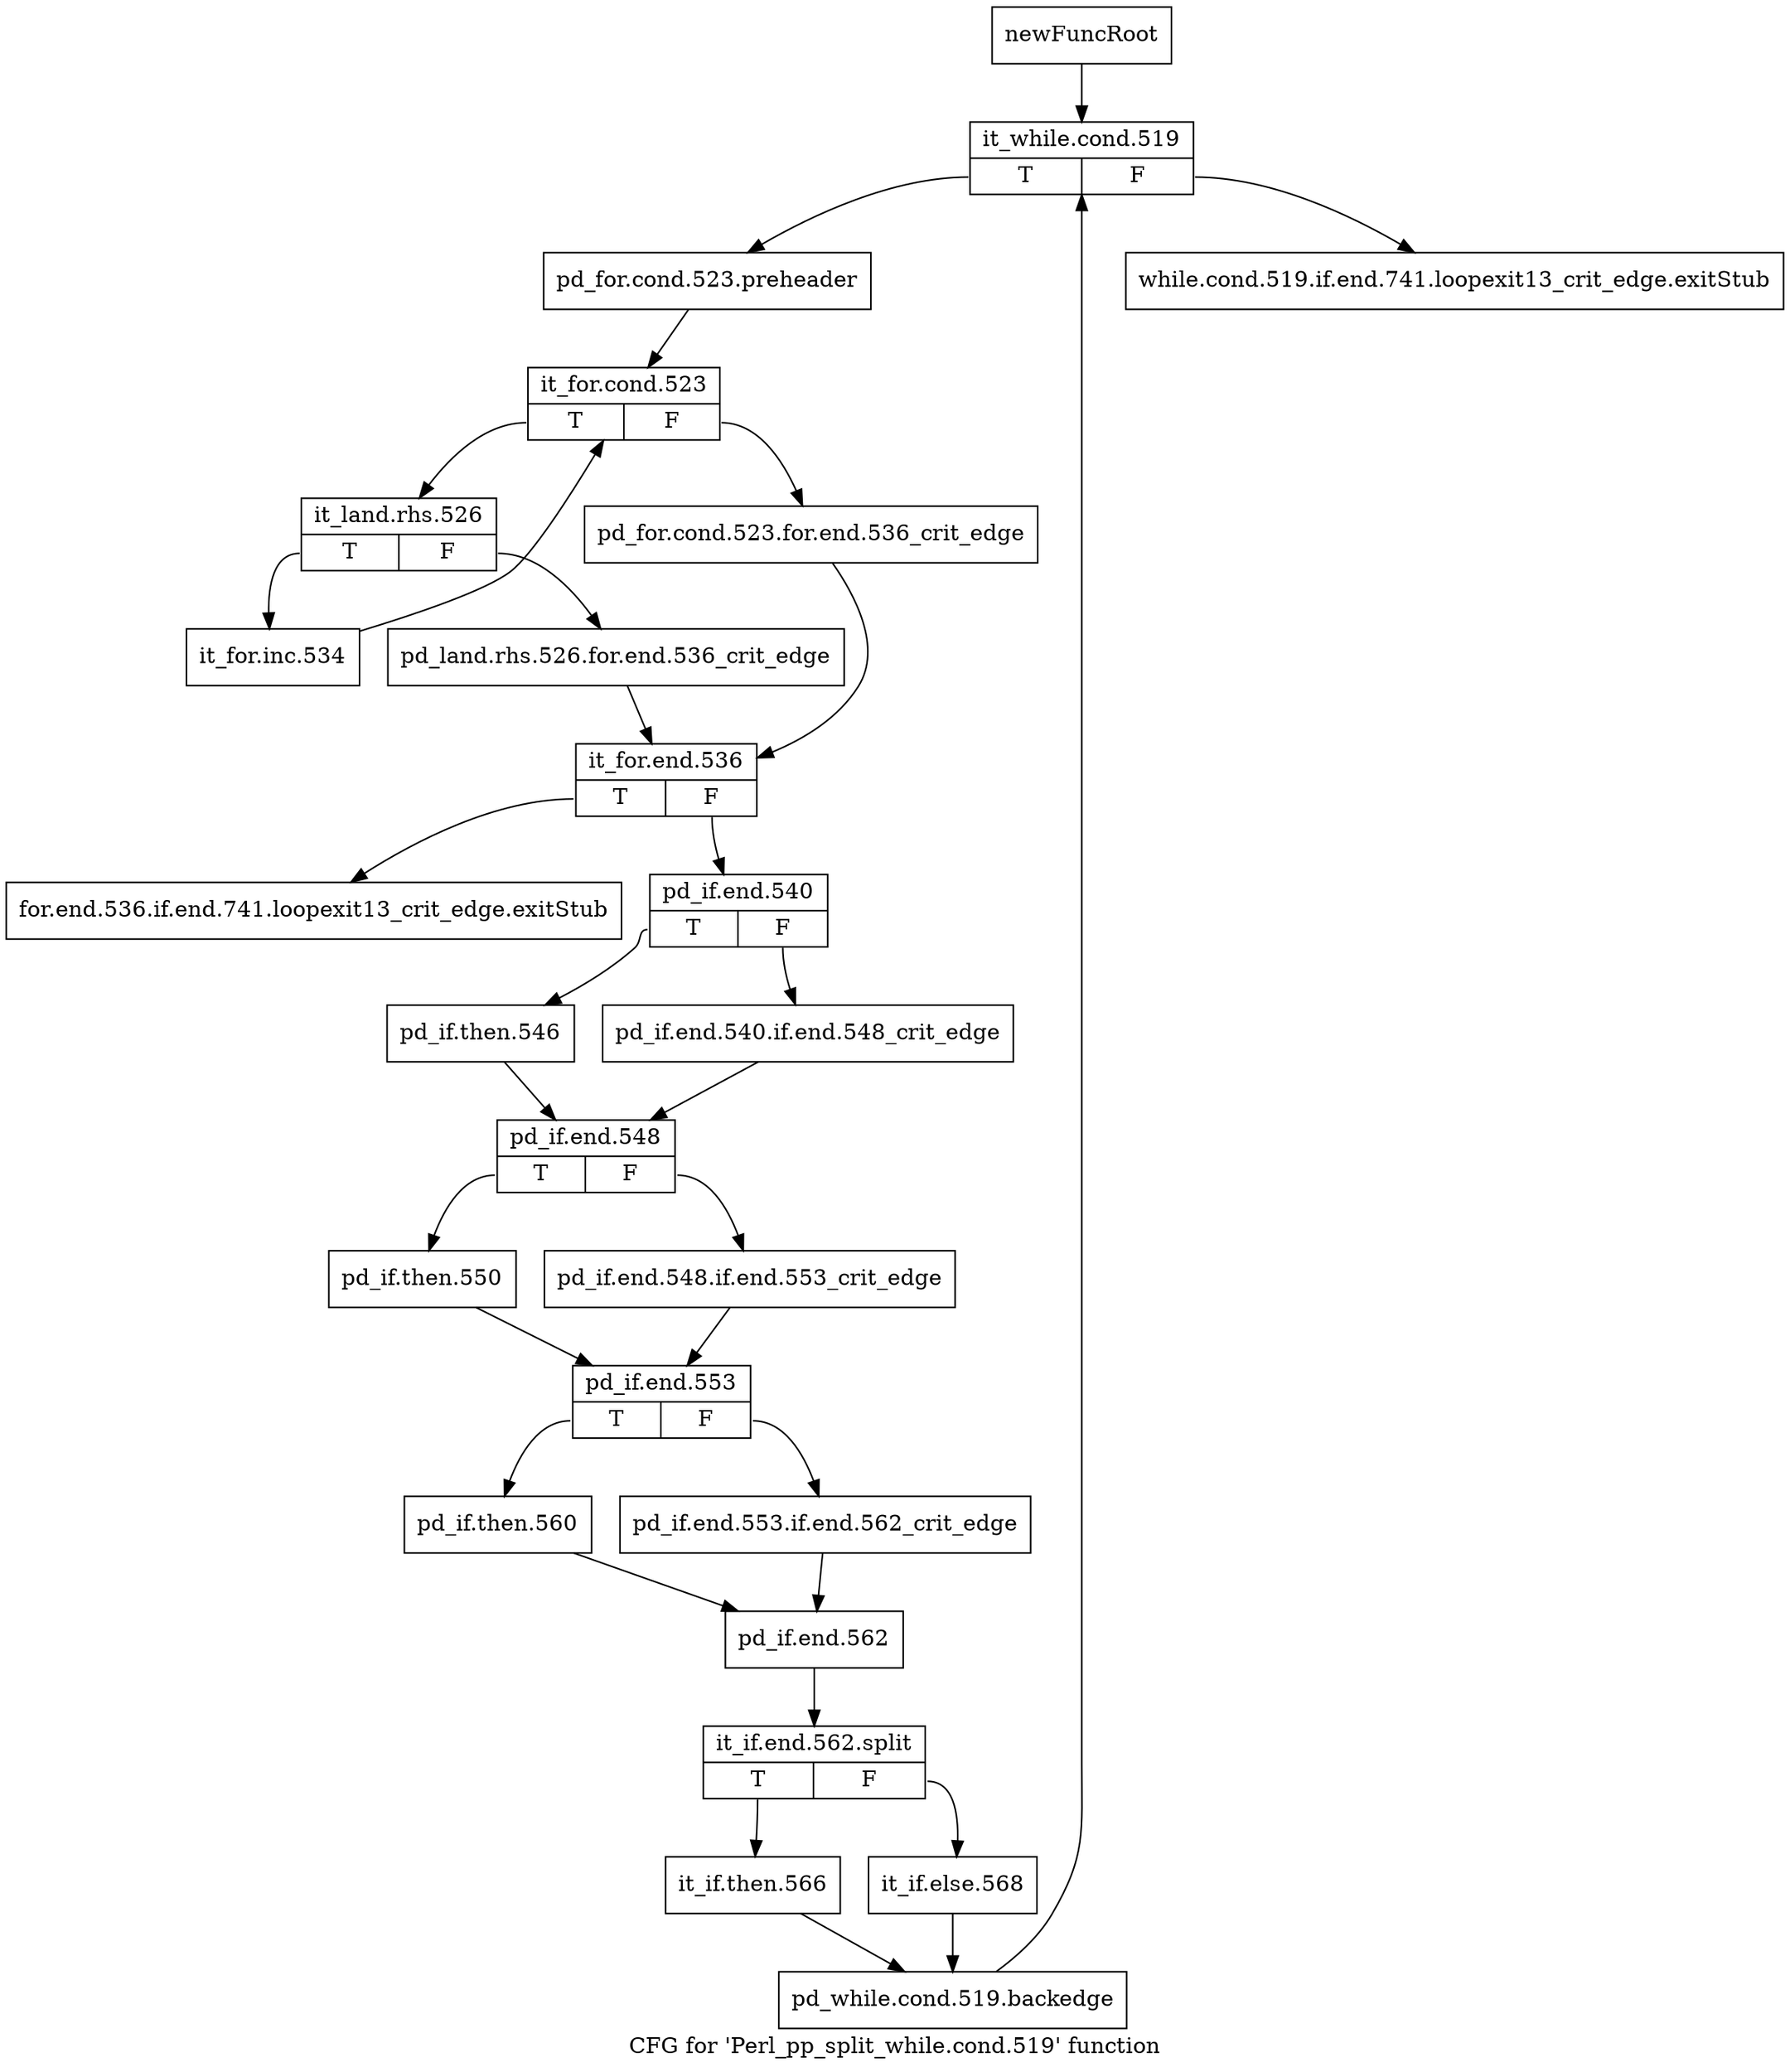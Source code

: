 digraph "CFG for 'Perl_pp_split_while.cond.519' function" {
	label="CFG for 'Perl_pp_split_while.cond.519' function";

	Node0x4e8f660 [shape=record,label="{newFuncRoot}"];
	Node0x4e8f660 -> Node0x4e8f750;
	Node0x4e8f6b0 [shape=record,label="{while.cond.519.if.end.741.loopexit13_crit_edge.exitStub}"];
	Node0x4e8f700 [shape=record,label="{for.end.536.if.end.741.loopexit13_crit_edge.exitStub}"];
	Node0x4e8f750 [shape=record,label="{it_while.cond.519|{<s0>T|<s1>F}}"];
	Node0x4e8f750:s0 -> Node0x4e8f7a0;
	Node0x4e8f750:s1 -> Node0x4e8f6b0;
	Node0x4e8f7a0 [shape=record,label="{pd_for.cond.523.preheader}"];
	Node0x4e8f7a0 -> Node0x4e8f7f0;
	Node0x4e8f7f0 [shape=record,label="{it_for.cond.523|{<s0>T|<s1>F}}"];
	Node0x4e8f7f0:s0 -> Node0x4e8f890;
	Node0x4e8f7f0:s1 -> Node0x4e8f840;
	Node0x4e8f840 [shape=record,label="{pd_for.cond.523.for.end.536_crit_edge}"];
	Node0x4e8f840 -> Node0x4e8f930;
	Node0x4e8f890 [shape=record,label="{it_land.rhs.526|{<s0>T|<s1>F}}"];
	Node0x4e8f890:s0 -> Node0x4e8fd90;
	Node0x4e8f890:s1 -> Node0x4e8f8e0;
	Node0x4e8f8e0 [shape=record,label="{pd_land.rhs.526.for.end.536_crit_edge}"];
	Node0x4e8f8e0 -> Node0x4e8f930;
	Node0x4e8f930 [shape=record,label="{it_for.end.536|{<s0>T|<s1>F}}"];
	Node0x4e8f930:s0 -> Node0x4e8f700;
	Node0x4e8f930:s1 -> Node0x4e8f980;
	Node0x4e8f980 [shape=record,label="{pd_if.end.540|{<s0>T|<s1>F}}"];
	Node0x4e8f980:s0 -> Node0x4e8fa20;
	Node0x4e8f980:s1 -> Node0x4e8f9d0;
	Node0x4e8f9d0 [shape=record,label="{pd_if.end.540.if.end.548_crit_edge}"];
	Node0x4e8f9d0 -> Node0x4e8fa70;
	Node0x4e8fa20 [shape=record,label="{pd_if.then.546}"];
	Node0x4e8fa20 -> Node0x4e8fa70;
	Node0x4e8fa70 [shape=record,label="{pd_if.end.548|{<s0>T|<s1>F}}"];
	Node0x4e8fa70:s0 -> Node0x4e8fb10;
	Node0x4e8fa70:s1 -> Node0x4e8fac0;
	Node0x4e8fac0 [shape=record,label="{pd_if.end.548.if.end.553_crit_edge}"];
	Node0x4e8fac0 -> Node0x4e8fb60;
	Node0x4e8fb10 [shape=record,label="{pd_if.then.550}"];
	Node0x4e8fb10 -> Node0x4e8fb60;
	Node0x4e8fb60 [shape=record,label="{pd_if.end.553|{<s0>T|<s1>F}}"];
	Node0x4e8fb60:s0 -> Node0x4e8fc00;
	Node0x4e8fb60:s1 -> Node0x4e8fbb0;
	Node0x4e8fbb0 [shape=record,label="{pd_if.end.553.if.end.562_crit_edge}"];
	Node0x4e8fbb0 -> Node0x4e8fc50;
	Node0x4e8fc00 [shape=record,label="{pd_if.then.560}"];
	Node0x4e8fc00 -> Node0x4e8fc50;
	Node0x4e8fc50 [shape=record,label="{pd_if.end.562}"];
	Node0x4e8fc50 -> Node0x66300b0;
	Node0x66300b0 [shape=record,label="{it_if.end.562.split|{<s0>T|<s1>F}}"];
	Node0x66300b0:s0 -> Node0x4e8fcf0;
	Node0x66300b0:s1 -> Node0x4e8fca0;
	Node0x4e8fca0 [shape=record,label="{it_if.else.568}"];
	Node0x4e8fca0 -> Node0x4e8fd40;
	Node0x4e8fcf0 [shape=record,label="{it_if.then.566}"];
	Node0x4e8fcf0 -> Node0x4e8fd40;
	Node0x4e8fd40 [shape=record,label="{pd_while.cond.519.backedge}"];
	Node0x4e8fd40 -> Node0x4e8f750;
	Node0x4e8fd90 [shape=record,label="{it_for.inc.534}"];
	Node0x4e8fd90 -> Node0x4e8f7f0;
}
